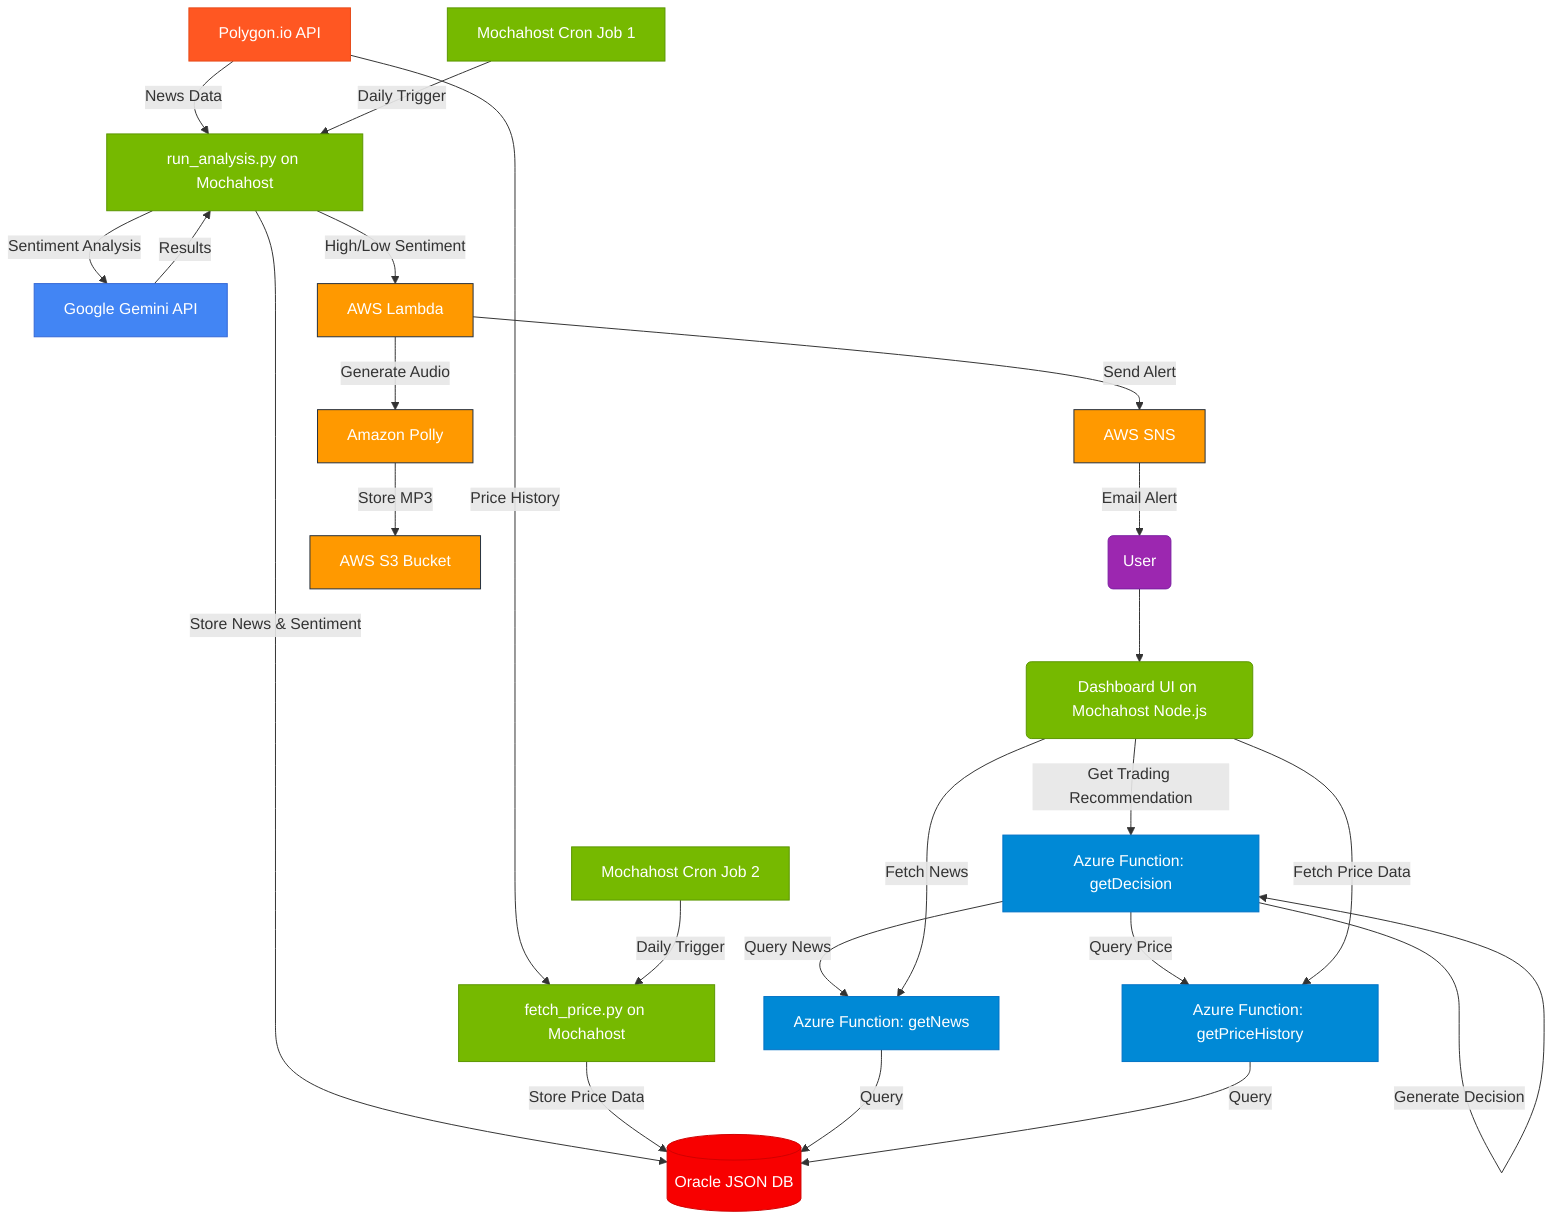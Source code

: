 graph TD
    %% Define the main components
    User(User) --> Dashboard(Dashboard UI on Mochahost Node.js)
    
    %% Data Collection
    PolygonAPI[Polygon.io API] -->|News Data| NewsScript[run_analysis.py on Mochahost]
    PolygonAPI -->|Price History| PriceScript[fetch_price.py on Mochahost]
    
    %% AI Processing
    NewsScript -->|Sentiment Analysis| GeminiAI[Google Gemini API]
    GeminiAI -->|Results| NewsScript
    
    %% Data Storage
    NewsScript -->|Store News & Sentiment| OracleDB[(Oracle JSON DB)]
    PriceScript -->|Store Price Data| OracleDB
    
    %% Alert System
    NewsScript -->|High/Low Sentiment| AWSLambda[AWS Lambda]
    AWSLambda -->|Generate Audio| AmazonPolly[Amazon Polly]
    AmazonPolly -->|Store MP3| S3[AWS S3 Bucket]
    AWSLambda -->|Send Alert| SNS[AWS SNS]
    SNS -->|Email Alert| User
    
    %% Azure API Functions
    AzureGetNews[Azure Function: getNews] -->|Query| OracleDB
    AzureGetPrice[Azure Function: getPriceHistory] -->|Query| OracleDB
    AzureGetDecision[Azure Function: getDecision] -->|Query News| AzureGetNews
    AzureGetDecision -->|Query Price| AzureGetPrice
    AzureGetDecision -->|Generate Decision| AzureGetDecision
    
    %% Dashboard Connections
    Dashboard -->|Fetch News| AzureGetNews
    Dashboard -->|Fetch Price Data| AzureGetPrice
    Dashboard -->|Get Trading Recommendation| AzureGetDecision
    
    %% Automation
    MochaCron1[Mochahost Cron Job 1] -->|Daily Trigger| NewsScript
    MochaCron2[Mochahost Cron Job 2] -->|Daily Trigger| PriceScript
    
    %% Styling
    classDef aws fill:#FF9900,stroke:#232F3E,color:white
    classDef azure fill:#0089D6,stroke:#0072C6,color:white
    classDef gcp fill:#4285F4,stroke:#3367D6,color:white
    classDef oracle fill:#F80000,stroke:#D00000,color:white
    classDef mochahost fill:#76B900,stroke:#5B9600,color:white
    classDef api fill:#FF5722,stroke:#E64A19,color:white
    classDef user fill:#9C27B0,stroke:#7B1FA2,color:white
    
    class AWSLambda,S3,SNS,AmazonPolly aws
    class AzureGetNews,AzureGetPrice,AzureGetDecision azure
    class GeminiAI gcp
    class OracleDB oracle
    class NewsScript,PriceScript,Dashboard,MochaCron1,MochaCron2 mochahost
    class PolygonAPI api
    class User user